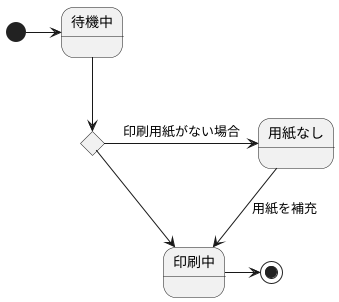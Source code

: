 @startuml
' left to right direction
[*] -right-> 待機中
state c <<choice>>
state c <<choice>>
待機中-down-> c
c --> 印刷中
c -right-> 用紙なし: 印刷用紙がない場合
用紙なし--> 印刷中: 用紙を補充
印刷中-right-> [*]
@enduml